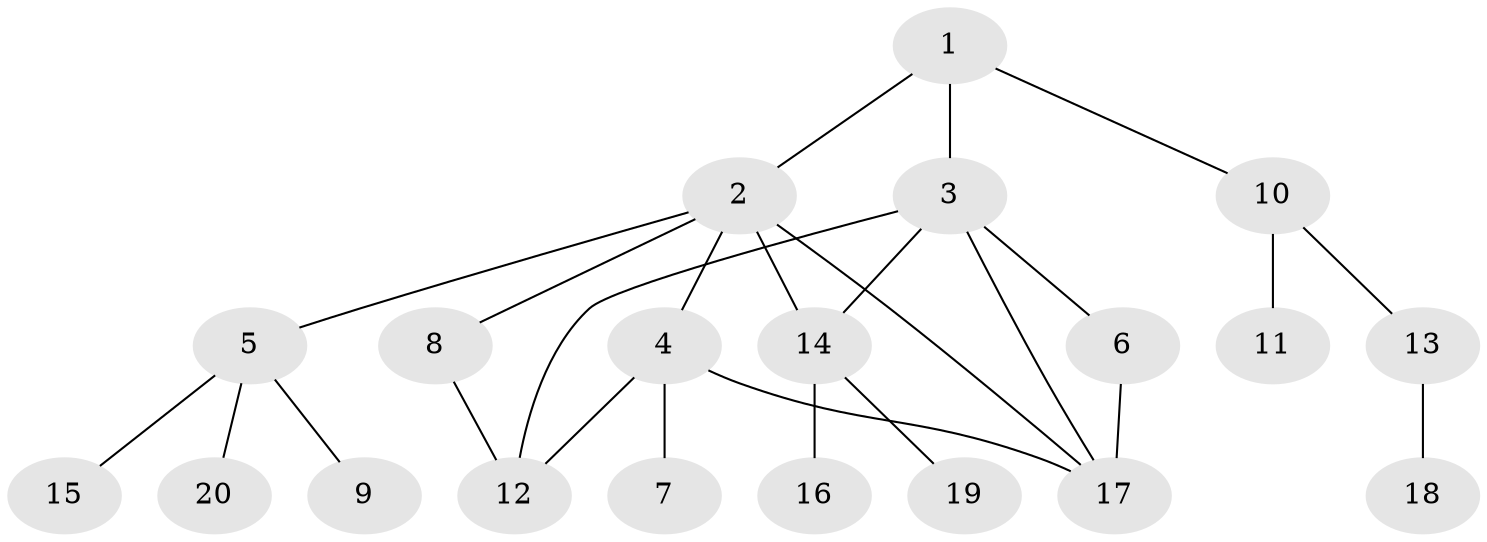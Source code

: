 // Generated by graph-tools (version 1.1) at 2025/46/02/15/25 05:46:28]
// undirected, 20 vertices, 25 edges
graph export_dot {
graph [start="1"]
  node [color=gray90,style=filled];
  1;
  2;
  3;
  4;
  5;
  6;
  7;
  8;
  9;
  10;
  11;
  12;
  13;
  14;
  15;
  16;
  17;
  18;
  19;
  20;
  1 -- 2;
  1 -- 3;
  1 -- 10;
  2 -- 4;
  2 -- 5;
  2 -- 8;
  2 -- 14;
  2 -- 17;
  3 -- 6;
  3 -- 12;
  3 -- 17;
  3 -- 14;
  4 -- 7;
  4 -- 17;
  4 -- 12;
  5 -- 9;
  5 -- 15;
  5 -- 20;
  6 -- 17;
  8 -- 12;
  10 -- 11;
  10 -- 13;
  13 -- 18;
  14 -- 16;
  14 -- 19;
}
